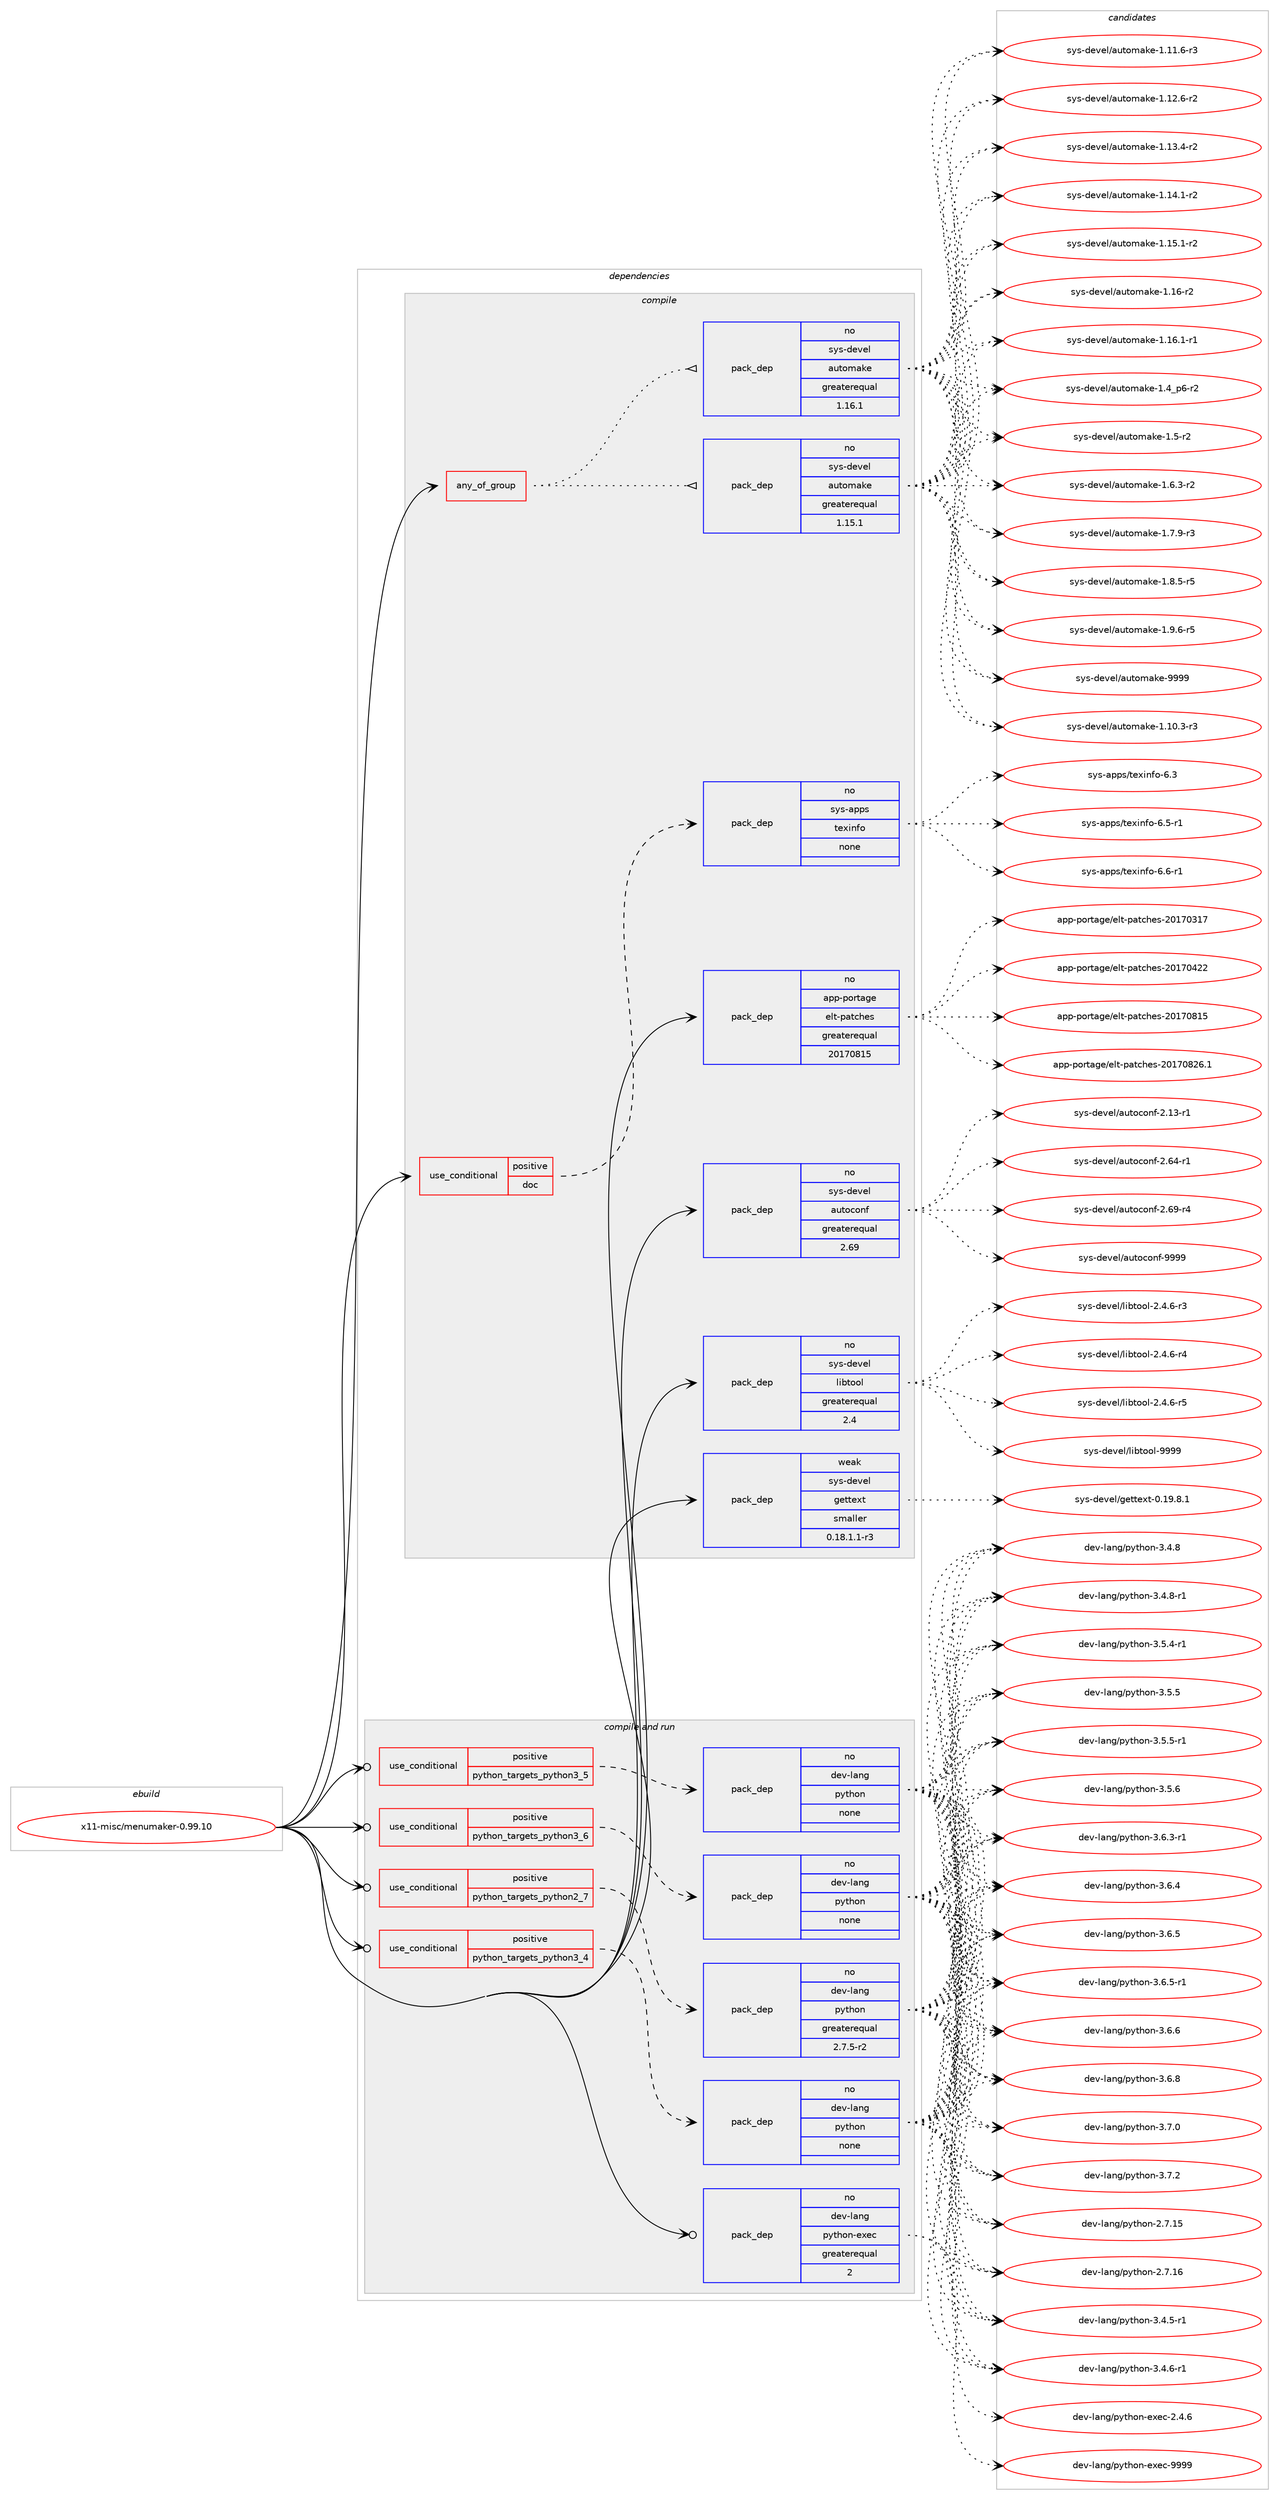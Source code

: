 digraph prolog {

# *************
# Graph options
# *************

newrank=true;
concentrate=true;
compound=true;
graph [rankdir=LR,fontname=Helvetica,fontsize=10,ranksep=1.5];#, ranksep=2.5, nodesep=0.2];
edge  [arrowhead=vee];
node  [fontname=Helvetica,fontsize=10];

# **********
# The ebuild
# **********

subgraph cluster_leftcol {
color=gray;
rank=same;
label=<<i>ebuild</i>>;
id [label="x11-misc/menumaker-0.99.10", color=red, width=4, href="../x11-misc/menumaker-0.99.10.svg"];
}

# ****************
# The dependencies
# ****************

subgraph cluster_midcol {
color=gray;
label=<<i>dependencies</i>>;
subgraph cluster_compile {
fillcolor="#eeeeee";
style=filled;
label=<<i>compile</i>>;
subgraph any28689 {
dependency1763504 [label=<<TABLE BORDER="0" CELLBORDER="1" CELLSPACING="0" CELLPADDING="4"><TR><TD CELLPADDING="10">any_of_group</TD></TR></TABLE>>, shape=none, color=red];subgraph pack1267260 {
dependency1763505 [label=<<TABLE BORDER="0" CELLBORDER="1" CELLSPACING="0" CELLPADDING="4" WIDTH="220"><TR><TD ROWSPAN="6" CELLPADDING="30">pack_dep</TD></TR><TR><TD WIDTH="110">no</TD></TR><TR><TD>sys-devel</TD></TR><TR><TD>automake</TD></TR><TR><TD>greaterequal</TD></TR><TR><TD>1.16.1</TD></TR></TABLE>>, shape=none, color=blue];
}
dependency1763504:e -> dependency1763505:w [weight=20,style="dotted",arrowhead="oinv"];
subgraph pack1267261 {
dependency1763506 [label=<<TABLE BORDER="0" CELLBORDER="1" CELLSPACING="0" CELLPADDING="4" WIDTH="220"><TR><TD ROWSPAN="6" CELLPADDING="30">pack_dep</TD></TR><TR><TD WIDTH="110">no</TD></TR><TR><TD>sys-devel</TD></TR><TR><TD>automake</TD></TR><TR><TD>greaterequal</TD></TR><TR><TD>1.15.1</TD></TR></TABLE>>, shape=none, color=blue];
}
dependency1763504:e -> dependency1763506:w [weight=20,style="dotted",arrowhead="oinv"];
}
id:e -> dependency1763504:w [weight=20,style="solid",arrowhead="vee"];
subgraph cond466547 {
dependency1763507 [label=<<TABLE BORDER="0" CELLBORDER="1" CELLSPACING="0" CELLPADDING="4"><TR><TD ROWSPAN="3" CELLPADDING="10">use_conditional</TD></TR><TR><TD>positive</TD></TR><TR><TD>doc</TD></TR></TABLE>>, shape=none, color=red];
subgraph pack1267262 {
dependency1763508 [label=<<TABLE BORDER="0" CELLBORDER="1" CELLSPACING="0" CELLPADDING="4" WIDTH="220"><TR><TD ROWSPAN="6" CELLPADDING="30">pack_dep</TD></TR><TR><TD WIDTH="110">no</TD></TR><TR><TD>sys-apps</TD></TR><TR><TD>texinfo</TD></TR><TR><TD>none</TD></TR><TR><TD></TD></TR></TABLE>>, shape=none, color=blue];
}
dependency1763507:e -> dependency1763508:w [weight=20,style="dashed",arrowhead="vee"];
}
id:e -> dependency1763507:w [weight=20,style="solid",arrowhead="vee"];
subgraph pack1267263 {
dependency1763509 [label=<<TABLE BORDER="0" CELLBORDER="1" CELLSPACING="0" CELLPADDING="4" WIDTH="220"><TR><TD ROWSPAN="6" CELLPADDING="30">pack_dep</TD></TR><TR><TD WIDTH="110">no</TD></TR><TR><TD>app-portage</TD></TR><TR><TD>elt-patches</TD></TR><TR><TD>greaterequal</TD></TR><TR><TD>20170815</TD></TR></TABLE>>, shape=none, color=blue];
}
id:e -> dependency1763509:w [weight=20,style="solid",arrowhead="vee"];
subgraph pack1267264 {
dependency1763510 [label=<<TABLE BORDER="0" CELLBORDER="1" CELLSPACING="0" CELLPADDING="4" WIDTH="220"><TR><TD ROWSPAN="6" CELLPADDING="30">pack_dep</TD></TR><TR><TD WIDTH="110">no</TD></TR><TR><TD>sys-devel</TD></TR><TR><TD>autoconf</TD></TR><TR><TD>greaterequal</TD></TR><TR><TD>2.69</TD></TR></TABLE>>, shape=none, color=blue];
}
id:e -> dependency1763510:w [weight=20,style="solid",arrowhead="vee"];
subgraph pack1267265 {
dependency1763511 [label=<<TABLE BORDER="0" CELLBORDER="1" CELLSPACING="0" CELLPADDING="4" WIDTH="220"><TR><TD ROWSPAN="6" CELLPADDING="30">pack_dep</TD></TR><TR><TD WIDTH="110">no</TD></TR><TR><TD>sys-devel</TD></TR><TR><TD>libtool</TD></TR><TR><TD>greaterequal</TD></TR><TR><TD>2.4</TD></TR></TABLE>>, shape=none, color=blue];
}
id:e -> dependency1763511:w [weight=20,style="solid",arrowhead="vee"];
subgraph pack1267266 {
dependency1763512 [label=<<TABLE BORDER="0" CELLBORDER="1" CELLSPACING="0" CELLPADDING="4" WIDTH="220"><TR><TD ROWSPAN="6" CELLPADDING="30">pack_dep</TD></TR><TR><TD WIDTH="110">weak</TD></TR><TR><TD>sys-devel</TD></TR><TR><TD>gettext</TD></TR><TR><TD>smaller</TD></TR><TR><TD>0.18.1.1-r3</TD></TR></TABLE>>, shape=none, color=blue];
}
id:e -> dependency1763512:w [weight=20,style="solid",arrowhead="vee"];
}
subgraph cluster_compileandrun {
fillcolor="#eeeeee";
style=filled;
label=<<i>compile and run</i>>;
subgraph cond466548 {
dependency1763513 [label=<<TABLE BORDER="0" CELLBORDER="1" CELLSPACING="0" CELLPADDING="4"><TR><TD ROWSPAN="3" CELLPADDING="10">use_conditional</TD></TR><TR><TD>positive</TD></TR><TR><TD>python_targets_python2_7</TD></TR></TABLE>>, shape=none, color=red];
subgraph pack1267267 {
dependency1763514 [label=<<TABLE BORDER="0" CELLBORDER="1" CELLSPACING="0" CELLPADDING="4" WIDTH="220"><TR><TD ROWSPAN="6" CELLPADDING="30">pack_dep</TD></TR><TR><TD WIDTH="110">no</TD></TR><TR><TD>dev-lang</TD></TR><TR><TD>python</TD></TR><TR><TD>greaterequal</TD></TR><TR><TD>2.7.5-r2</TD></TR></TABLE>>, shape=none, color=blue];
}
dependency1763513:e -> dependency1763514:w [weight=20,style="dashed",arrowhead="vee"];
}
id:e -> dependency1763513:w [weight=20,style="solid",arrowhead="odotvee"];
subgraph cond466549 {
dependency1763515 [label=<<TABLE BORDER="0" CELLBORDER="1" CELLSPACING="0" CELLPADDING="4"><TR><TD ROWSPAN="3" CELLPADDING="10">use_conditional</TD></TR><TR><TD>positive</TD></TR><TR><TD>python_targets_python3_4</TD></TR></TABLE>>, shape=none, color=red];
subgraph pack1267268 {
dependency1763516 [label=<<TABLE BORDER="0" CELLBORDER="1" CELLSPACING="0" CELLPADDING="4" WIDTH="220"><TR><TD ROWSPAN="6" CELLPADDING="30">pack_dep</TD></TR><TR><TD WIDTH="110">no</TD></TR><TR><TD>dev-lang</TD></TR><TR><TD>python</TD></TR><TR><TD>none</TD></TR><TR><TD></TD></TR></TABLE>>, shape=none, color=blue];
}
dependency1763515:e -> dependency1763516:w [weight=20,style="dashed",arrowhead="vee"];
}
id:e -> dependency1763515:w [weight=20,style="solid",arrowhead="odotvee"];
subgraph cond466550 {
dependency1763517 [label=<<TABLE BORDER="0" CELLBORDER="1" CELLSPACING="0" CELLPADDING="4"><TR><TD ROWSPAN="3" CELLPADDING="10">use_conditional</TD></TR><TR><TD>positive</TD></TR><TR><TD>python_targets_python3_5</TD></TR></TABLE>>, shape=none, color=red];
subgraph pack1267269 {
dependency1763518 [label=<<TABLE BORDER="0" CELLBORDER="1" CELLSPACING="0" CELLPADDING="4" WIDTH="220"><TR><TD ROWSPAN="6" CELLPADDING="30">pack_dep</TD></TR><TR><TD WIDTH="110">no</TD></TR><TR><TD>dev-lang</TD></TR><TR><TD>python</TD></TR><TR><TD>none</TD></TR><TR><TD></TD></TR></TABLE>>, shape=none, color=blue];
}
dependency1763517:e -> dependency1763518:w [weight=20,style="dashed",arrowhead="vee"];
}
id:e -> dependency1763517:w [weight=20,style="solid",arrowhead="odotvee"];
subgraph cond466551 {
dependency1763519 [label=<<TABLE BORDER="0" CELLBORDER="1" CELLSPACING="0" CELLPADDING="4"><TR><TD ROWSPAN="3" CELLPADDING="10">use_conditional</TD></TR><TR><TD>positive</TD></TR><TR><TD>python_targets_python3_6</TD></TR></TABLE>>, shape=none, color=red];
subgraph pack1267270 {
dependency1763520 [label=<<TABLE BORDER="0" CELLBORDER="1" CELLSPACING="0" CELLPADDING="4" WIDTH="220"><TR><TD ROWSPAN="6" CELLPADDING="30">pack_dep</TD></TR><TR><TD WIDTH="110">no</TD></TR><TR><TD>dev-lang</TD></TR><TR><TD>python</TD></TR><TR><TD>none</TD></TR><TR><TD></TD></TR></TABLE>>, shape=none, color=blue];
}
dependency1763519:e -> dependency1763520:w [weight=20,style="dashed",arrowhead="vee"];
}
id:e -> dependency1763519:w [weight=20,style="solid",arrowhead="odotvee"];
subgraph pack1267271 {
dependency1763521 [label=<<TABLE BORDER="0" CELLBORDER="1" CELLSPACING="0" CELLPADDING="4" WIDTH="220"><TR><TD ROWSPAN="6" CELLPADDING="30">pack_dep</TD></TR><TR><TD WIDTH="110">no</TD></TR><TR><TD>dev-lang</TD></TR><TR><TD>python-exec</TD></TR><TR><TD>greaterequal</TD></TR><TR><TD>2</TD></TR></TABLE>>, shape=none, color=blue];
}
id:e -> dependency1763521:w [weight=20,style="solid",arrowhead="odotvee"];
}
subgraph cluster_run {
fillcolor="#eeeeee";
style=filled;
label=<<i>run</i>>;
}
}

# **************
# The candidates
# **************

subgraph cluster_choices {
rank=same;
color=gray;
label=<<i>candidates</i>>;

subgraph choice1267260 {
color=black;
nodesep=1;
choice11512111545100101118101108479711711611110997107101454946494846514511451 [label="sys-devel/automake-1.10.3-r3", color=red, width=4,href="../sys-devel/automake-1.10.3-r3.svg"];
choice11512111545100101118101108479711711611110997107101454946494946544511451 [label="sys-devel/automake-1.11.6-r3", color=red, width=4,href="../sys-devel/automake-1.11.6-r3.svg"];
choice11512111545100101118101108479711711611110997107101454946495046544511450 [label="sys-devel/automake-1.12.6-r2", color=red, width=4,href="../sys-devel/automake-1.12.6-r2.svg"];
choice11512111545100101118101108479711711611110997107101454946495146524511450 [label="sys-devel/automake-1.13.4-r2", color=red, width=4,href="../sys-devel/automake-1.13.4-r2.svg"];
choice11512111545100101118101108479711711611110997107101454946495246494511450 [label="sys-devel/automake-1.14.1-r2", color=red, width=4,href="../sys-devel/automake-1.14.1-r2.svg"];
choice11512111545100101118101108479711711611110997107101454946495346494511450 [label="sys-devel/automake-1.15.1-r2", color=red, width=4,href="../sys-devel/automake-1.15.1-r2.svg"];
choice1151211154510010111810110847971171161111099710710145494649544511450 [label="sys-devel/automake-1.16-r2", color=red, width=4,href="../sys-devel/automake-1.16-r2.svg"];
choice11512111545100101118101108479711711611110997107101454946495446494511449 [label="sys-devel/automake-1.16.1-r1", color=red, width=4,href="../sys-devel/automake-1.16.1-r1.svg"];
choice115121115451001011181011084797117116111109971071014549465295112544511450 [label="sys-devel/automake-1.4_p6-r2", color=red, width=4,href="../sys-devel/automake-1.4_p6-r2.svg"];
choice11512111545100101118101108479711711611110997107101454946534511450 [label="sys-devel/automake-1.5-r2", color=red, width=4,href="../sys-devel/automake-1.5-r2.svg"];
choice115121115451001011181011084797117116111109971071014549465446514511450 [label="sys-devel/automake-1.6.3-r2", color=red, width=4,href="../sys-devel/automake-1.6.3-r2.svg"];
choice115121115451001011181011084797117116111109971071014549465546574511451 [label="sys-devel/automake-1.7.9-r3", color=red, width=4,href="../sys-devel/automake-1.7.9-r3.svg"];
choice115121115451001011181011084797117116111109971071014549465646534511453 [label="sys-devel/automake-1.8.5-r5", color=red, width=4,href="../sys-devel/automake-1.8.5-r5.svg"];
choice115121115451001011181011084797117116111109971071014549465746544511453 [label="sys-devel/automake-1.9.6-r5", color=red, width=4,href="../sys-devel/automake-1.9.6-r5.svg"];
choice115121115451001011181011084797117116111109971071014557575757 [label="sys-devel/automake-9999", color=red, width=4,href="../sys-devel/automake-9999.svg"];
dependency1763505:e -> choice11512111545100101118101108479711711611110997107101454946494846514511451:w [style=dotted,weight="100"];
dependency1763505:e -> choice11512111545100101118101108479711711611110997107101454946494946544511451:w [style=dotted,weight="100"];
dependency1763505:e -> choice11512111545100101118101108479711711611110997107101454946495046544511450:w [style=dotted,weight="100"];
dependency1763505:e -> choice11512111545100101118101108479711711611110997107101454946495146524511450:w [style=dotted,weight="100"];
dependency1763505:e -> choice11512111545100101118101108479711711611110997107101454946495246494511450:w [style=dotted,weight="100"];
dependency1763505:e -> choice11512111545100101118101108479711711611110997107101454946495346494511450:w [style=dotted,weight="100"];
dependency1763505:e -> choice1151211154510010111810110847971171161111099710710145494649544511450:w [style=dotted,weight="100"];
dependency1763505:e -> choice11512111545100101118101108479711711611110997107101454946495446494511449:w [style=dotted,weight="100"];
dependency1763505:e -> choice115121115451001011181011084797117116111109971071014549465295112544511450:w [style=dotted,weight="100"];
dependency1763505:e -> choice11512111545100101118101108479711711611110997107101454946534511450:w [style=dotted,weight="100"];
dependency1763505:e -> choice115121115451001011181011084797117116111109971071014549465446514511450:w [style=dotted,weight="100"];
dependency1763505:e -> choice115121115451001011181011084797117116111109971071014549465546574511451:w [style=dotted,weight="100"];
dependency1763505:e -> choice115121115451001011181011084797117116111109971071014549465646534511453:w [style=dotted,weight="100"];
dependency1763505:e -> choice115121115451001011181011084797117116111109971071014549465746544511453:w [style=dotted,weight="100"];
dependency1763505:e -> choice115121115451001011181011084797117116111109971071014557575757:w [style=dotted,weight="100"];
}
subgraph choice1267261 {
color=black;
nodesep=1;
choice11512111545100101118101108479711711611110997107101454946494846514511451 [label="sys-devel/automake-1.10.3-r3", color=red, width=4,href="../sys-devel/automake-1.10.3-r3.svg"];
choice11512111545100101118101108479711711611110997107101454946494946544511451 [label="sys-devel/automake-1.11.6-r3", color=red, width=4,href="../sys-devel/automake-1.11.6-r3.svg"];
choice11512111545100101118101108479711711611110997107101454946495046544511450 [label="sys-devel/automake-1.12.6-r2", color=red, width=4,href="../sys-devel/automake-1.12.6-r2.svg"];
choice11512111545100101118101108479711711611110997107101454946495146524511450 [label="sys-devel/automake-1.13.4-r2", color=red, width=4,href="../sys-devel/automake-1.13.4-r2.svg"];
choice11512111545100101118101108479711711611110997107101454946495246494511450 [label="sys-devel/automake-1.14.1-r2", color=red, width=4,href="../sys-devel/automake-1.14.1-r2.svg"];
choice11512111545100101118101108479711711611110997107101454946495346494511450 [label="sys-devel/automake-1.15.1-r2", color=red, width=4,href="../sys-devel/automake-1.15.1-r2.svg"];
choice1151211154510010111810110847971171161111099710710145494649544511450 [label="sys-devel/automake-1.16-r2", color=red, width=4,href="../sys-devel/automake-1.16-r2.svg"];
choice11512111545100101118101108479711711611110997107101454946495446494511449 [label="sys-devel/automake-1.16.1-r1", color=red, width=4,href="../sys-devel/automake-1.16.1-r1.svg"];
choice115121115451001011181011084797117116111109971071014549465295112544511450 [label="sys-devel/automake-1.4_p6-r2", color=red, width=4,href="../sys-devel/automake-1.4_p6-r2.svg"];
choice11512111545100101118101108479711711611110997107101454946534511450 [label="sys-devel/automake-1.5-r2", color=red, width=4,href="../sys-devel/automake-1.5-r2.svg"];
choice115121115451001011181011084797117116111109971071014549465446514511450 [label="sys-devel/automake-1.6.3-r2", color=red, width=4,href="../sys-devel/automake-1.6.3-r2.svg"];
choice115121115451001011181011084797117116111109971071014549465546574511451 [label="sys-devel/automake-1.7.9-r3", color=red, width=4,href="../sys-devel/automake-1.7.9-r3.svg"];
choice115121115451001011181011084797117116111109971071014549465646534511453 [label="sys-devel/automake-1.8.5-r5", color=red, width=4,href="../sys-devel/automake-1.8.5-r5.svg"];
choice115121115451001011181011084797117116111109971071014549465746544511453 [label="sys-devel/automake-1.9.6-r5", color=red, width=4,href="../sys-devel/automake-1.9.6-r5.svg"];
choice115121115451001011181011084797117116111109971071014557575757 [label="sys-devel/automake-9999", color=red, width=4,href="../sys-devel/automake-9999.svg"];
dependency1763506:e -> choice11512111545100101118101108479711711611110997107101454946494846514511451:w [style=dotted,weight="100"];
dependency1763506:e -> choice11512111545100101118101108479711711611110997107101454946494946544511451:w [style=dotted,weight="100"];
dependency1763506:e -> choice11512111545100101118101108479711711611110997107101454946495046544511450:w [style=dotted,weight="100"];
dependency1763506:e -> choice11512111545100101118101108479711711611110997107101454946495146524511450:w [style=dotted,weight="100"];
dependency1763506:e -> choice11512111545100101118101108479711711611110997107101454946495246494511450:w [style=dotted,weight="100"];
dependency1763506:e -> choice11512111545100101118101108479711711611110997107101454946495346494511450:w [style=dotted,weight="100"];
dependency1763506:e -> choice1151211154510010111810110847971171161111099710710145494649544511450:w [style=dotted,weight="100"];
dependency1763506:e -> choice11512111545100101118101108479711711611110997107101454946495446494511449:w [style=dotted,weight="100"];
dependency1763506:e -> choice115121115451001011181011084797117116111109971071014549465295112544511450:w [style=dotted,weight="100"];
dependency1763506:e -> choice11512111545100101118101108479711711611110997107101454946534511450:w [style=dotted,weight="100"];
dependency1763506:e -> choice115121115451001011181011084797117116111109971071014549465446514511450:w [style=dotted,weight="100"];
dependency1763506:e -> choice115121115451001011181011084797117116111109971071014549465546574511451:w [style=dotted,weight="100"];
dependency1763506:e -> choice115121115451001011181011084797117116111109971071014549465646534511453:w [style=dotted,weight="100"];
dependency1763506:e -> choice115121115451001011181011084797117116111109971071014549465746544511453:w [style=dotted,weight="100"];
dependency1763506:e -> choice115121115451001011181011084797117116111109971071014557575757:w [style=dotted,weight="100"];
}
subgraph choice1267262 {
color=black;
nodesep=1;
choice11512111545971121121154711610112010511010211145544651 [label="sys-apps/texinfo-6.3", color=red, width=4,href="../sys-apps/texinfo-6.3.svg"];
choice115121115459711211211547116101120105110102111455446534511449 [label="sys-apps/texinfo-6.5-r1", color=red, width=4,href="../sys-apps/texinfo-6.5-r1.svg"];
choice115121115459711211211547116101120105110102111455446544511449 [label="sys-apps/texinfo-6.6-r1", color=red, width=4,href="../sys-apps/texinfo-6.6-r1.svg"];
dependency1763508:e -> choice11512111545971121121154711610112010511010211145544651:w [style=dotted,weight="100"];
dependency1763508:e -> choice115121115459711211211547116101120105110102111455446534511449:w [style=dotted,weight="100"];
dependency1763508:e -> choice115121115459711211211547116101120105110102111455446544511449:w [style=dotted,weight="100"];
}
subgraph choice1267263 {
color=black;
nodesep=1;
choice97112112451121111141169710310147101108116451129711699104101115455048495548514955 [label="app-portage/elt-patches-20170317", color=red, width=4,href="../app-portage/elt-patches-20170317.svg"];
choice97112112451121111141169710310147101108116451129711699104101115455048495548525050 [label="app-portage/elt-patches-20170422", color=red, width=4,href="../app-portage/elt-patches-20170422.svg"];
choice97112112451121111141169710310147101108116451129711699104101115455048495548564953 [label="app-portage/elt-patches-20170815", color=red, width=4,href="../app-portage/elt-patches-20170815.svg"];
choice971121124511211111411697103101471011081164511297116991041011154550484955485650544649 [label="app-portage/elt-patches-20170826.1", color=red, width=4,href="../app-portage/elt-patches-20170826.1.svg"];
dependency1763509:e -> choice97112112451121111141169710310147101108116451129711699104101115455048495548514955:w [style=dotted,weight="100"];
dependency1763509:e -> choice97112112451121111141169710310147101108116451129711699104101115455048495548525050:w [style=dotted,weight="100"];
dependency1763509:e -> choice97112112451121111141169710310147101108116451129711699104101115455048495548564953:w [style=dotted,weight="100"];
dependency1763509:e -> choice971121124511211111411697103101471011081164511297116991041011154550484955485650544649:w [style=dotted,weight="100"];
}
subgraph choice1267264 {
color=black;
nodesep=1;
choice1151211154510010111810110847971171161119911111010245504649514511449 [label="sys-devel/autoconf-2.13-r1", color=red, width=4,href="../sys-devel/autoconf-2.13-r1.svg"];
choice1151211154510010111810110847971171161119911111010245504654524511449 [label="sys-devel/autoconf-2.64-r1", color=red, width=4,href="../sys-devel/autoconf-2.64-r1.svg"];
choice1151211154510010111810110847971171161119911111010245504654574511452 [label="sys-devel/autoconf-2.69-r4", color=red, width=4,href="../sys-devel/autoconf-2.69-r4.svg"];
choice115121115451001011181011084797117116111991111101024557575757 [label="sys-devel/autoconf-9999", color=red, width=4,href="../sys-devel/autoconf-9999.svg"];
dependency1763510:e -> choice1151211154510010111810110847971171161119911111010245504649514511449:w [style=dotted,weight="100"];
dependency1763510:e -> choice1151211154510010111810110847971171161119911111010245504654524511449:w [style=dotted,weight="100"];
dependency1763510:e -> choice1151211154510010111810110847971171161119911111010245504654574511452:w [style=dotted,weight="100"];
dependency1763510:e -> choice115121115451001011181011084797117116111991111101024557575757:w [style=dotted,weight="100"];
}
subgraph choice1267265 {
color=black;
nodesep=1;
choice1151211154510010111810110847108105981161111111084550465246544511451 [label="sys-devel/libtool-2.4.6-r3", color=red, width=4,href="../sys-devel/libtool-2.4.6-r3.svg"];
choice1151211154510010111810110847108105981161111111084550465246544511452 [label="sys-devel/libtool-2.4.6-r4", color=red, width=4,href="../sys-devel/libtool-2.4.6-r4.svg"];
choice1151211154510010111810110847108105981161111111084550465246544511453 [label="sys-devel/libtool-2.4.6-r5", color=red, width=4,href="../sys-devel/libtool-2.4.6-r5.svg"];
choice1151211154510010111810110847108105981161111111084557575757 [label="sys-devel/libtool-9999", color=red, width=4,href="../sys-devel/libtool-9999.svg"];
dependency1763511:e -> choice1151211154510010111810110847108105981161111111084550465246544511451:w [style=dotted,weight="100"];
dependency1763511:e -> choice1151211154510010111810110847108105981161111111084550465246544511452:w [style=dotted,weight="100"];
dependency1763511:e -> choice1151211154510010111810110847108105981161111111084550465246544511453:w [style=dotted,weight="100"];
dependency1763511:e -> choice1151211154510010111810110847108105981161111111084557575757:w [style=dotted,weight="100"];
}
subgraph choice1267266 {
color=black;
nodesep=1;
choice1151211154510010111810110847103101116116101120116454846495746564649 [label="sys-devel/gettext-0.19.8.1", color=red, width=4,href="../sys-devel/gettext-0.19.8.1.svg"];
dependency1763512:e -> choice1151211154510010111810110847103101116116101120116454846495746564649:w [style=dotted,weight="100"];
}
subgraph choice1267267 {
color=black;
nodesep=1;
choice10010111845108971101034711212111610411111045504655464953 [label="dev-lang/python-2.7.15", color=red, width=4,href="../dev-lang/python-2.7.15.svg"];
choice10010111845108971101034711212111610411111045504655464954 [label="dev-lang/python-2.7.16", color=red, width=4,href="../dev-lang/python-2.7.16.svg"];
choice1001011184510897110103471121211161041111104551465246534511449 [label="dev-lang/python-3.4.5-r1", color=red, width=4,href="../dev-lang/python-3.4.5-r1.svg"];
choice1001011184510897110103471121211161041111104551465246544511449 [label="dev-lang/python-3.4.6-r1", color=red, width=4,href="../dev-lang/python-3.4.6-r1.svg"];
choice100101118451089711010347112121116104111110455146524656 [label="dev-lang/python-3.4.8", color=red, width=4,href="../dev-lang/python-3.4.8.svg"];
choice1001011184510897110103471121211161041111104551465246564511449 [label="dev-lang/python-3.4.8-r1", color=red, width=4,href="../dev-lang/python-3.4.8-r1.svg"];
choice1001011184510897110103471121211161041111104551465346524511449 [label="dev-lang/python-3.5.4-r1", color=red, width=4,href="../dev-lang/python-3.5.4-r1.svg"];
choice100101118451089711010347112121116104111110455146534653 [label="dev-lang/python-3.5.5", color=red, width=4,href="../dev-lang/python-3.5.5.svg"];
choice1001011184510897110103471121211161041111104551465346534511449 [label="dev-lang/python-3.5.5-r1", color=red, width=4,href="../dev-lang/python-3.5.5-r1.svg"];
choice100101118451089711010347112121116104111110455146534654 [label="dev-lang/python-3.5.6", color=red, width=4,href="../dev-lang/python-3.5.6.svg"];
choice1001011184510897110103471121211161041111104551465446514511449 [label="dev-lang/python-3.6.3-r1", color=red, width=4,href="../dev-lang/python-3.6.3-r1.svg"];
choice100101118451089711010347112121116104111110455146544652 [label="dev-lang/python-3.6.4", color=red, width=4,href="../dev-lang/python-3.6.4.svg"];
choice100101118451089711010347112121116104111110455146544653 [label="dev-lang/python-3.6.5", color=red, width=4,href="../dev-lang/python-3.6.5.svg"];
choice1001011184510897110103471121211161041111104551465446534511449 [label="dev-lang/python-3.6.5-r1", color=red, width=4,href="../dev-lang/python-3.6.5-r1.svg"];
choice100101118451089711010347112121116104111110455146544654 [label="dev-lang/python-3.6.6", color=red, width=4,href="../dev-lang/python-3.6.6.svg"];
choice100101118451089711010347112121116104111110455146544656 [label="dev-lang/python-3.6.8", color=red, width=4,href="../dev-lang/python-3.6.8.svg"];
choice100101118451089711010347112121116104111110455146554648 [label="dev-lang/python-3.7.0", color=red, width=4,href="../dev-lang/python-3.7.0.svg"];
choice100101118451089711010347112121116104111110455146554650 [label="dev-lang/python-3.7.2", color=red, width=4,href="../dev-lang/python-3.7.2.svg"];
dependency1763514:e -> choice10010111845108971101034711212111610411111045504655464953:w [style=dotted,weight="100"];
dependency1763514:e -> choice10010111845108971101034711212111610411111045504655464954:w [style=dotted,weight="100"];
dependency1763514:e -> choice1001011184510897110103471121211161041111104551465246534511449:w [style=dotted,weight="100"];
dependency1763514:e -> choice1001011184510897110103471121211161041111104551465246544511449:w [style=dotted,weight="100"];
dependency1763514:e -> choice100101118451089711010347112121116104111110455146524656:w [style=dotted,weight="100"];
dependency1763514:e -> choice1001011184510897110103471121211161041111104551465246564511449:w [style=dotted,weight="100"];
dependency1763514:e -> choice1001011184510897110103471121211161041111104551465346524511449:w [style=dotted,weight="100"];
dependency1763514:e -> choice100101118451089711010347112121116104111110455146534653:w [style=dotted,weight="100"];
dependency1763514:e -> choice1001011184510897110103471121211161041111104551465346534511449:w [style=dotted,weight="100"];
dependency1763514:e -> choice100101118451089711010347112121116104111110455146534654:w [style=dotted,weight="100"];
dependency1763514:e -> choice1001011184510897110103471121211161041111104551465446514511449:w [style=dotted,weight="100"];
dependency1763514:e -> choice100101118451089711010347112121116104111110455146544652:w [style=dotted,weight="100"];
dependency1763514:e -> choice100101118451089711010347112121116104111110455146544653:w [style=dotted,weight="100"];
dependency1763514:e -> choice1001011184510897110103471121211161041111104551465446534511449:w [style=dotted,weight="100"];
dependency1763514:e -> choice100101118451089711010347112121116104111110455146544654:w [style=dotted,weight="100"];
dependency1763514:e -> choice100101118451089711010347112121116104111110455146544656:w [style=dotted,weight="100"];
dependency1763514:e -> choice100101118451089711010347112121116104111110455146554648:w [style=dotted,weight="100"];
dependency1763514:e -> choice100101118451089711010347112121116104111110455146554650:w [style=dotted,weight="100"];
}
subgraph choice1267268 {
color=black;
nodesep=1;
choice10010111845108971101034711212111610411111045504655464953 [label="dev-lang/python-2.7.15", color=red, width=4,href="../dev-lang/python-2.7.15.svg"];
choice10010111845108971101034711212111610411111045504655464954 [label="dev-lang/python-2.7.16", color=red, width=4,href="../dev-lang/python-2.7.16.svg"];
choice1001011184510897110103471121211161041111104551465246534511449 [label="dev-lang/python-3.4.5-r1", color=red, width=4,href="../dev-lang/python-3.4.5-r1.svg"];
choice1001011184510897110103471121211161041111104551465246544511449 [label="dev-lang/python-3.4.6-r1", color=red, width=4,href="../dev-lang/python-3.4.6-r1.svg"];
choice100101118451089711010347112121116104111110455146524656 [label="dev-lang/python-3.4.8", color=red, width=4,href="../dev-lang/python-3.4.8.svg"];
choice1001011184510897110103471121211161041111104551465246564511449 [label="dev-lang/python-3.4.8-r1", color=red, width=4,href="../dev-lang/python-3.4.8-r1.svg"];
choice1001011184510897110103471121211161041111104551465346524511449 [label="dev-lang/python-3.5.4-r1", color=red, width=4,href="../dev-lang/python-3.5.4-r1.svg"];
choice100101118451089711010347112121116104111110455146534653 [label="dev-lang/python-3.5.5", color=red, width=4,href="../dev-lang/python-3.5.5.svg"];
choice1001011184510897110103471121211161041111104551465346534511449 [label="dev-lang/python-3.5.5-r1", color=red, width=4,href="../dev-lang/python-3.5.5-r1.svg"];
choice100101118451089711010347112121116104111110455146534654 [label="dev-lang/python-3.5.6", color=red, width=4,href="../dev-lang/python-3.5.6.svg"];
choice1001011184510897110103471121211161041111104551465446514511449 [label="dev-lang/python-3.6.3-r1", color=red, width=4,href="../dev-lang/python-3.6.3-r1.svg"];
choice100101118451089711010347112121116104111110455146544652 [label="dev-lang/python-3.6.4", color=red, width=4,href="../dev-lang/python-3.6.4.svg"];
choice100101118451089711010347112121116104111110455146544653 [label="dev-lang/python-3.6.5", color=red, width=4,href="../dev-lang/python-3.6.5.svg"];
choice1001011184510897110103471121211161041111104551465446534511449 [label="dev-lang/python-3.6.5-r1", color=red, width=4,href="../dev-lang/python-3.6.5-r1.svg"];
choice100101118451089711010347112121116104111110455146544654 [label="dev-lang/python-3.6.6", color=red, width=4,href="../dev-lang/python-3.6.6.svg"];
choice100101118451089711010347112121116104111110455146544656 [label="dev-lang/python-3.6.8", color=red, width=4,href="../dev-lang/python-3.6.8.svg"];
choice100101118451089711010347112121116104111110455146554648 [label="dev-lang/python-3.7.0", color=red, width=4,href="../dev-lang/python-3.7.0.svg"];
choice100101118451089711010347112121116104111110455146554650 [label="dev-lang/python-3.7.2", color=red, width=4,href="../dev-lang/python-3.7.2.svg"];
dependency1763516:e -> choice10010111845108971101034711212111610411111045504655464953:w [style=dotted,weight="100"];
dependency1763516:e -> choice10010111845108971101034711212111610411111045504655464954:w [style=dotted,weight="100"];
dependency1763516:e -> choice1001011184510897110103471121211161041111104551465246534511449:w [style=dotted,weight="100"];
dependency1763516:e -> choice1001011184510897110103471121211161041111104551465246544511449:w [style=dotted,weight="100"];
dependency1763516:e -> choice100101118451089711010347112121116104111110455146524656:w [style=dotted,weight="100"];
dependency1763516:e -> choice1001011184510897110103471121211161041111104551465246564511449:w [style=dotted,weight="100"];
dependency1763516:e -> choice1001011184510897110103471121211161041111104551465346524511449:w [style=dotted,weight="100"];
dependency1763516:e -> choice100101118451089711010347112121116104111110455146534653:w [style=dotted,weight="100"];
dependency1763516:e -> choice1001011184510897110103471121211161041111104551465346534511449:w [style=dotted,weight="100"];
dependency1763516:e -> choice100101118451089711010347112121116104111110455146534654:w [style=dotted,weight="100"];
dependency1763516:e -> choice1001011184510897110103471121211161041111104551465446514511449:w [style=dotted,weight="100"];
dependency1763516:e -> choice100101118451089711010347112121116104111110455146544652:w [style=dotted,weight="100"];
dependency1763516:e -> choice100101118451089711010347112121116104111110455146544653:w [style=dotted,weight="100"];
dependency1763516:e -> choice1001011184510897110103471121211161041111104551465446534511449:w [style=dotted,weight="100"];
dependency1763516:e -> choice100101118451089711010347112121116104111110455146544654:w [style=dotted,weight="100"];
dependency1763516:e -> choice100101118451089711010347112121116104111110455146544656:w [style=dotted,weight="100"];
dependency1763516:e -> choice100101118451089711010347112121116104111110455146554648:w [style=dotted,weight="100"];
dependency1763516:e -> choice100101118451089711010347112121116104111110455146554650:w [style=dotted,weight="100"];
}
subgraph choice1267269 {
color=black;
nodesep=1;
choice10010111845108971101034711212111610411111045504655464953 [label="dev-lang/python-2.7.15", color=red, width=4,href="../dev-lang/python-2.7.15.svg"];
choice10010111845108971101034711212111610411111045504655464954 [label="dev-lang/python-2.7.16", color=red, width=4,href="../dev-lang/python-2.7.16.svg"];
choice1001011184510897110103471121211161041111104551465246534511449 [label="dev-lang/python-3.4.5-r1", color=red, width=4,href="../dev-lang/python-3.4.5-r1.svg"];
choice1001011184510897110103471121211161041111104551465246544511449 [label="dev-lang/python-3.4.6-r1", color=red, width=4,href="../dev-lang/python-3.4.6-r1.svg"];
choice100101118451089711010347112121116104111110455146524656 [label="dev-lang/python-3.4.8", color=red, width=4,href="../dev-lang/python-3.4.8.svg"];
choice1001011184510897110103471121211161041111104551465246564511449 [label="dev-lang/python-3.4.8-r1", color=red, width=4,href="../dev-lang/python-3.4.8-r1.svg"];
choice1001011184510897110103471121211161041111104551465346524511449 [label="dev-lang/python-3.5.4-r1", color=red, width=4,href="../dev-lang/python-3.5.4-r1.svg"];
choice100101118451089711010347112121116104111110455146534653 [label="dev-lang/python-3.5.5", color=red, width=4,href="../dev-lang/python-3.5.5.svg"];
choice1001011184510897110103471121211161041111104551465346534511449 [label="dev-lang/python-3.5.5-r1", color=red, width=4,href="../dev-lang/python-3.5.5-r1.svg"];
choice100101118451089711010347112121116104111110455146534654 [label="dev-lang/python-3.5.6", color=red, width=4,href="../dev-lang/python-3.5.6.svg"];
choice1001011184510897110103471121211161041111104551465446514511449 [label="dev-lang/python-3.6.3-r1", color=red, width=4,href="../dev-lang/python-3.6.3-r1.svg"];
choice100101118451089711010347112121116104111110455146544652 [label="dev-lang/python-3.6.4", color=red, width=4,href="../dev-lang/python-3.6.4.svg"];
choice100101118451089711010347112121116104111110455146544653 [label="dev-lang/python-3.6.5", color=red, width=4,href="../dev-lang/python-3.6.5.svg"];
choice1001011184510897110103471121211161041111104551465446534511449 [label="dev-lang/python-3.6.5-r1", color=red, width=4,href="../dev-lang/python-3.6.5-r1.svg"];
choice100101118451089711010347112121116104111110455146544654 [label="dev-lang/python-3.6.6", color=red, width=4,href="../dev-lang/python-3.6.6.svg"];
choice100101118451089711010347112121116104111110455146544656 [label="dev-lang/python-3.6.8", color=red, width=4,href="../dev-lang/python-3.6.8.svg"];
choice100101118451089711010347112121116104111110455146554648 [label="dev-lang/python-3.7.0", color=red, width=4,href="../dev-lang/python-3.7.0.svg"];
choice100101118451089711010347112121116104111110455146554650 [label="dev-lang/python-3.7.2", color=red, width=4,href="../dev-lang/python-3.7.2.svg"];
dependency1763518:e -> choice10010111845108971101034711212111610411111045504655464953:w [style=dotted,weight="100"];
dependency1763518:e -> choice10010111845108971101034711212111610411111045504655464954:w [style=dotted,weight="100"];
dependency1763518:e -> choice1001011184510897110103471121211161041111104551465246534511449:w [style=dotted,weight="100"];
dependency1763518:e -> choice1001011184510897110103471121211161041111104551465246544511449:w [style=dotted,weight="100"];
dependency1763518:e -> choice100101118451089711010347112121116104111110455146524656:w [style=dotted,weight="100"];
dependency1763518:e -> choice1001011184510897110103471121211161041111104551465246564511449:w [style=dotted,weight="100"];
dependency1763518:e -> choice1001011184510897110103471121211161041111104551465346524511449:w [style=dotted,weight="100"];
dependency1763518:e -> choice100101118451089711010347112121116104111110455146534653:w [style=dotted,weight="100"];
dependency1763518:e -> choice1001011184510897110103471121211161041111104551465346534511449:w [style=dotted,weight="100"];
dependency1763518:e -> choice100101118451089711010347112121116104111110455146534654:w [style=dotted,weight="100"];
dependency1763518:e -> choice1001011184510897110103471121211161041111104551465446514511449:w [style=dotted,weight="100"];
dependency1763518:e -> choice100101118451089711010347112121116104111110455146544652:w [style=dotted,weight="100"];
dependency1763518:e -> choice100101118451089711010347112121116104111110455146544653:w [style=dotted,weight="100"];
dependency1763518:e -> choice1001011184510897110103471121211161041111104551465446534511449:w [style=dotted,weight="100"];
dependency1763518:e -> choice100101118451089711010347112121116104111110455146544654:w [style=dotted,weight="100"];
dependency1763518:e -> choice100101118451089711010347112121116104111110455146544656:w [style=dotted,weight="100"];
dependency1763518:e -> choice100101118451089711010347112121116104111110455146554648:w [style=dotted,weight="100"];
dependency1763518:e -> choice100101118451089711010347112121116104111110455146554650:w [style=dotted,weight="100"];
}
subgraph choice1267270 {
color=black;
nodesep=1;
choice10010111845108971101034711212111610411111045504655464953 [label="dev-lang/python-2.7.15", color=red, width=4,href="../dev-lang/python-2.7.15.svg"];
choice10010111845108971101034711212111610411111045504655464954 [label="dev-lang/python-2.7.16", color=red, width=4,href="../dev-lang/python-2.7.16.svg"];
choice1001011184510897110103471121211161041111104551465246534511449 [label="dev-lang/python-3.4.5-r1", color=red, width=4,href="../dev-lang/python-3.4.5-r1.svg"];
choice1001011184510897110103471121211161041111104551465246544511449 [label="dev-lang/python-3.4.6-r1", color=red, width=4,href="../dev-lang/python-3.4.6-r1.svg"];
choice100101118451089711010347112121116104111110455146524656 [label="dev-lang/python-3.4.8", color=red, width=4,href="../dev-lang/python-3.4.8.svg"];
choice1001011184510897110103471121211161041111104551465246564511449 [label="dev-lang/python-3.4.8-r1", color=red, width=4,href="../dev-lang/python-3.4.8-r1.svg"];
choice1001011184510897110103471121211161041111104551465346524511449 [label="dev-lang/python-3.5.4-r1", color=red, width=4,href="../dev-lang/python-3.5.4-r1.svg"];
choice100101118451089711010347112121116104111110455146534653 [label="dev-lang/python-3.5.5", color=red, width=4,href="../dev-lang/python-3.5.5.svg"];
choice1001011184510897110103471121211161041111104551465346534511449 [label="dev-lang/python-3.5.5-r1", color=red, width=4,href="../dev-lang/python-3.5.5-r1.svg"];
choice100101118451089711010347112121116104111110455146534654 [label="dev-lang/python-3.5.6", color=red, width=4,href="../dev-lang/python-3.5.6.svg"];
choice1001011184510897110103471121211161041111104551465446514511449 [label="dev-lang/python-3.6.3-r1", color=red, width=4,href="../dev-lang/python-3.6.3-r1.svg"];
choice100101118451089711010347112121116104111110455146544652 [label="dev-lang/python-3.6.4", color=red, width=4,href="../dev-lang/python-3.6.4.svg"];
choice100101118451089711010347112121116104111110455146544653 [label="dev-lang/python-3.6.5", color=red, width=4,href="../dev-lang/python-3.6.5.svg"];
choice1001011184510897110103471121211161041111104551465446534511449 [label="dev-lang/python-3.6.5-r1", color=red, width=4,href="../dev-lang/python-3.6.5-r1.svg"];
choice100101118451089711010347112121116104111110455146544654 [label="dev-lang/python-3.6.6", color=red, width=4,href="../dev-lang/python-3.6.6.svg"];
choice100101118451089711010347112121116104111110455146544656 [label="dev-lang/python-3.6.8", color=red, width=4,href="../dev-lang/python-3.6.8.svg"];
choice100101118451089711010347112121116104111110455146554648 [label="dev-lang/python-3.7.0", color=red, width=4,href="../dev-lang/python-3.7.0.svg"];
choice100101118451089711010347112121116104111110455146554650 [label="dev-lang/python-3.7.2", color=red, width=4,href="../dev-lang/python-3.7.2.svg"];
dependency1763520:e -> choice10010111845108971101034711212111610411111045504655464953:w [style=dotted,weight="100"];
dependency1763520:e -> choice10010111845108971101034711212111610411111045504655464954:w [style=dotted,weight="100"];
dependency1763520:e -> choice1001011184510897110103471121211161041111104551465246534511449:w [style=dotted,weight="100"];
dependency1763520:e -> choice1001011184510897110103471121211161041111104551465246544511449:w [style=dotted,weight="100"];
dependency1763520:e -> choice100101118451089711010347112121116104111110455146524656:w [style=dotted,weight="100"];
dependency1763520:e -> choice1001011184510897110103471121211161041111104551465246564511449:w [style=dotted,weight="100"];
dependency1763520:e -> choice1001011184510897110103471121211161041111104551465346524511449:w [style=dotted,weight="100"];
dependency1763520:e -> choice100101118451089711010347112121116104111110455146534653:w [style=dotted,weight="100"];
dependency1763520:e -> choice1001011184510897110103471121211161041111104551465346534511449:w [style=dotted,weight="100"];
dependency1763520:e -> choice100101118451089711010347112121116104111110455146534654:w [style=dotted,weight="100"];
dependency1763520:e -> choice1001011184510897110103471121211161041111104551465446514511449:w [style=dotted,weight="100"];
dependency1763520:e -> choice100101118451089711010347112121116104111110455146544652:w [style=dotted,weight="100"];
dependency1763520:e -> choice100101118451089711010347112121116104111110455146544653:w [style=dotted,weight="100"];
dependency1763520:e -> choice1001011184510897110103471121211161041111104551465446534511449:w [style=dotted,weight="100"];
dependency1763520:e -> choice100101118451089711010347112121116104111110455146544654:w [style=dotted,weight="100"];
dependency1763520:e -> choice100101118451089711010347112121116104111110455146544656:w [style=dotted,weight="100"];
dependency1763520:e -> choice100101118451089711010347112121116104111110455146554648:w [style=dotted,weight="100"];
dependency1763520:e -> choice100101118451089711010347112121116104111110455146554650:w [style=dotted,weight="100"];
}
subgraph choice1267271 {
color=black;
nodesep=1;
choice1001011184510897110103471121211161041111104510112010199455046524654 [label="dev-lang/python-exec-2.4.6", color=red, width=4,href="../dev-lang/python-exec-2.4.6.svg"];
choice10010111845108971101034711212111610411111045101120101994557575757 [label="dev-lang/python-exec-9999", color=red, width=4,href="../dev-lang/python-exec-9999.svg"];
dependency1763521:e -> choice1001011184510897110103471121211161041111104510112010199455046524654:w [style=dotted,weight="100"];
dependency1763521:e -> choice10010111845108971101034711212111610411111045101120101994557575757:w [style=dotted,weight="100"];
}
}

}
